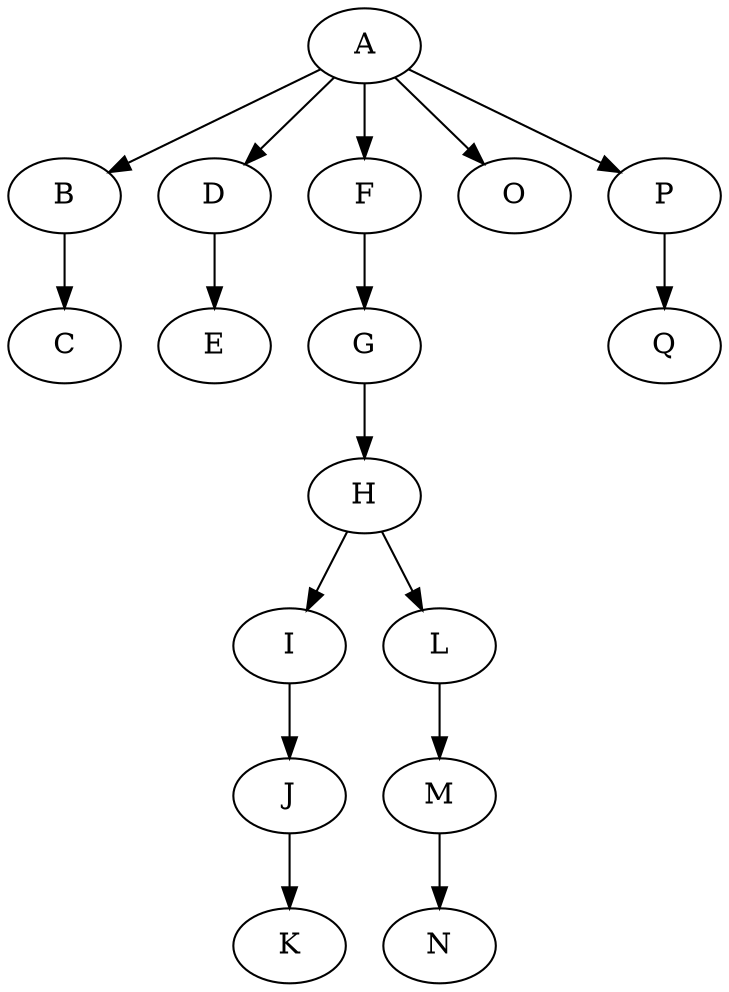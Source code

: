 digraph go_test_repo {
	A -> B -> C;  //1.1.1 add  1.1.2remove function
	A -> D -> E ; //1.1.3.1 change function name 1.1.3.2 change function argument
	A -> F -> G -> H -> I -> J -> K; //1.1.3.3.1 add lines in function body first line
									//1.1.3.3.2. remove lines in function body
	H -> L -> M -> N ;  //1.1.3.3.3. update lines in function body
							//1.1.4.1.  No new line at end of file
							//1.1.4.2. No new line between functions
	A -> O;  //1.1.4.1.  No new line at end of file
	A -> P -> Q; // 1.1.4.2. No new line between functions
}